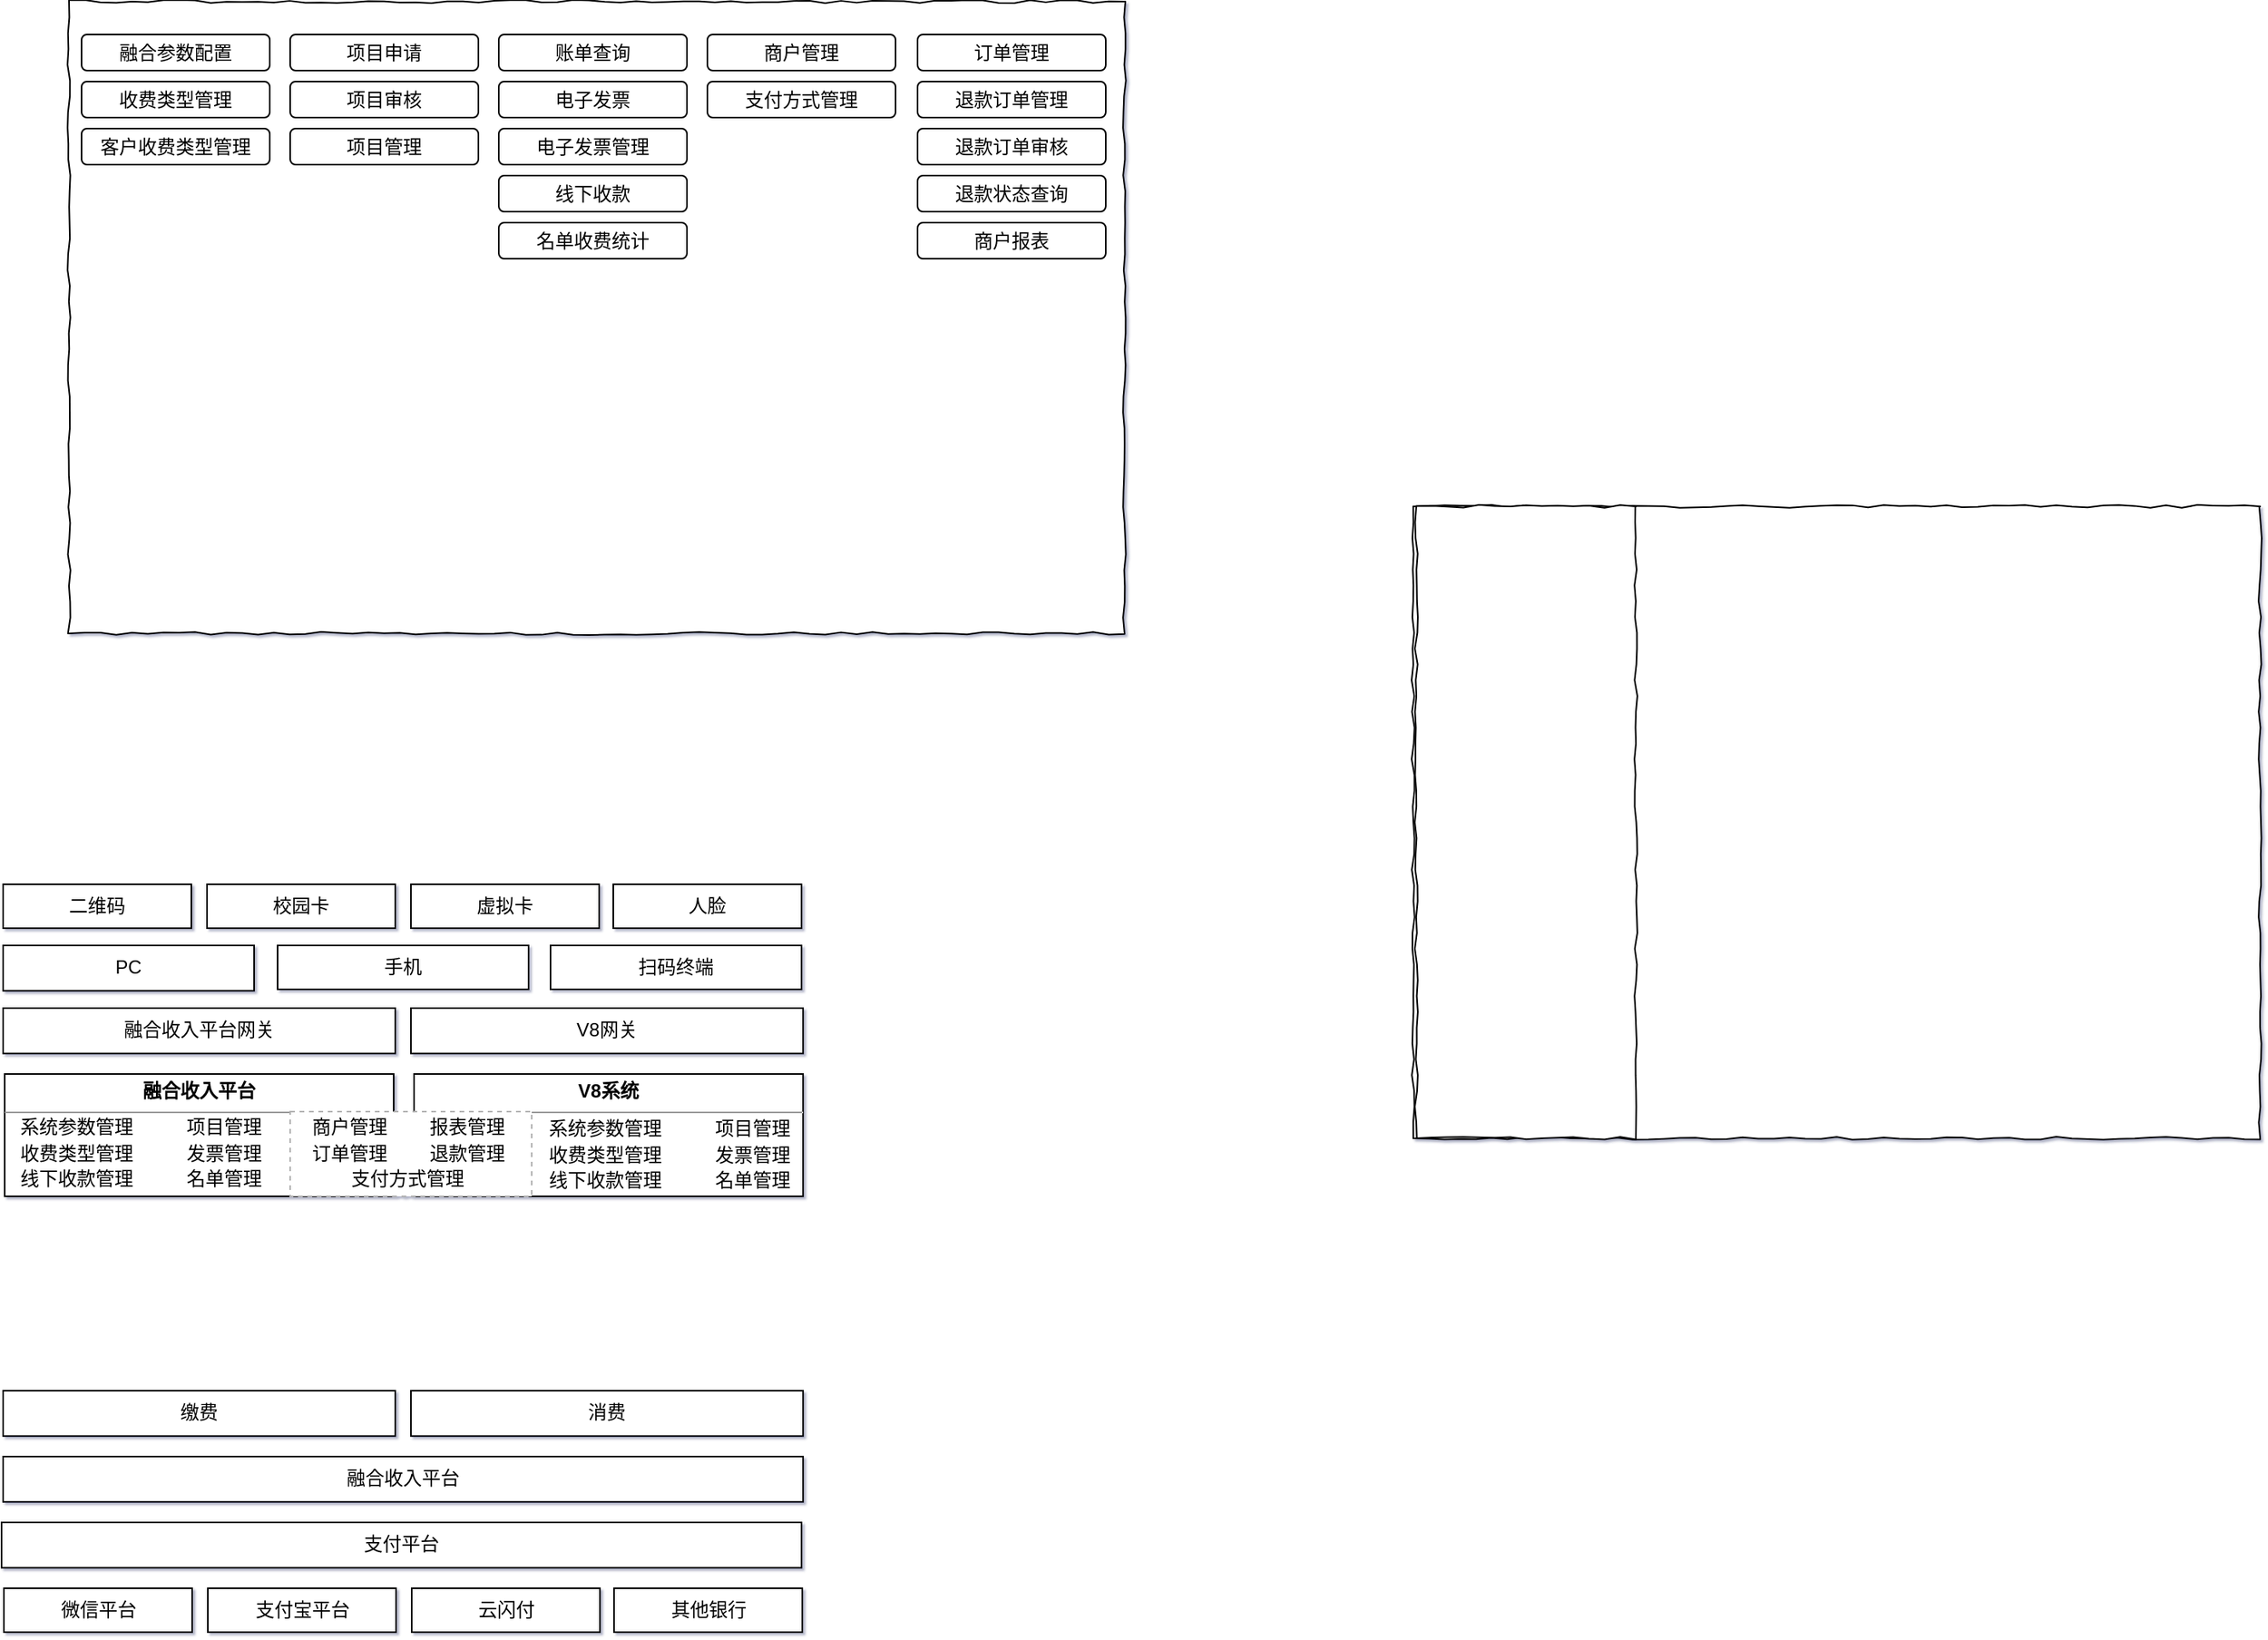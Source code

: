 <mxfile version="14.8.5" type="github">
  <diagram id="B5he_3Ifh79qYKnACxuL" name="第 1 页">
    <mxGraphModel dx="1131" dy="367" grid="0" gridSize="10" guides="1" tooltips="1" connect="1" arrows="1" fold="1" page="0" pageScale="1" pageWidth="827" pageHeight="1169" background="#ffffff" math="0" shadow="1">
      <root>
        <mxCell id="0" />
        <mxCell id="1" parent="0" />
        <mxCell id="1ZKWYTTWzYiuFIbl6tK7-2" value="" style="rounded=0;whiteSpace=wrap;html=1;treeFolding=0;treeMoving=0;comic=1;jiggle=2;" vertex="1" parent="1">
          <mxGeometry x="525" y="356" width="540" height="403" as="geometry" />
        </mxCell>
        <mxCell id="1ZKWYTTWzYiuFIbl6tK7-1" value="" style="rounded=0;whiteSpace=wrap;html=1;treeFolding=0;treeMoving=0;comic=1;jiggle=2;" vertex="1" parent="1">
          <mxGeometry x="-332" y="34" width="673" height="403" as="geometry" />
        </mxCell>
        <mxCell id="1ZKWYTTWzYiuFIbl6tK7-4" value="" style="rounded=0;whiteSpace=wrap;html=1;treeFolding=0;treeMoving=0;comic=1;jiggle=2;" vertex="1" parent="1">
          <mxGeometry x="527" y="356" width="140" height="403" as="geometry" />
        </mxCell>
        <mxCell id="1ZKWYTTWzYiuFIbl6tK7-5" value="融合参数配置" style="rounded=1;whiteSpace=wrap;html=1;comic=0;jiggle=2;strokeWidth=1;" vertex="1" parent="1">
          <mxGeometry x="-324" y="55" width="120" height="23" as="geometry" />
        </mxCell>
        <mxCell id="1ZKWYTTWzYiuFIbl6tK7-6" value="收费类型管理" style="rounded=1;whiteSpace=wrap;html=1;comic=0;jiggle=2;strokeWidth=1;" vertex="1" parent="1">
          <mxGeometry x="-324" y="85" width="120" height="23" as="geometry" />
        </mxCell>
        <mxCell id="1ZKWYTTWzYiuFIbl6tK7-7" value="客户收费类型管理" style="rounded=1;whiteSpace=wrap;html=1;comic=0;jiggle=2;strokeWidth=1;" vertex="1" parent="1">
          <mxGeometry x="-324" y="115" width="120" height="23" as="geometry" />
        </mxCell>
        <mxCell id="1ZKWYTTWzYiuFIbl6tK7-8" value="商户管理" style="rounded=1;whiteSpace=wrap;html=1;comic=0;jiggle=2;strokeWidth=1;" vertex="1" parent="1">
          <mxGeometry x="75" y="55" width="120" height="23" as="geometry" />
        </mxCell>
        <mxCell id="1ZKWYTTWzYiuFIbl6tK7-10" value="支付方式管理" style="rounded=1;whiteSpace=wrap;html=1;comic=0;jiggle=2;strokeWidth=1;" vertex="1" parent="1">
          <mxGeometry x="75" y="85" width="120" height="23" as="geometry" />
        </mxCell>
        <mxCell id="1ZKWYTTWzYiuFIbl6tK7-11" value="项目申请" style="rounded=1;whiteSpace=wrap;html=1;comic=0;jiggle=2;strokeWidth=1;" vertex="1" parent="1">
          <mxGeometry x="-191" y="55" width="120" height="23" as="geometry" />
        </mxCell>
        <mxCell id="1ZKWYTTWzYiuFIbl6tK7-12" value="项目审核" style="rounded=1;whiteSpace=wrap;html=1;comic=0;jiggle=2;strokeWidth=1;" vertex="1" parent="1">
          <mxGeometry x="-191" y="85" width="120" height="23" as="geometry" />
        </mxCell>
        <mxCell id="1ZKWYTTWzYiuFIbl6tK7-13" value="项目管理" style="rounded=1;whiteSpace=wrap;html=1;comic=0;jiggle=2;strokeWidth=1;" vertex="1" parent="1">
          <mxGeometry x="-191" y="115" width="120" height="23" as="geometry" />
        </mxCell>
        <mxCell id="1ZKWYTTWzYiuFIbl6tK7-14" value="账单查询" style="rounded=1;whiteSpace=wrap;html=1;comic=0;jiggle=2;strokeWidth=1;" vertex="1" parent="1">
          <mxGeometry x="-58" y="55" width="120" height="23" as="geometry" />
        </mxCell>
        <mxCell id="1ZKWYTTWzYiuFIbl6tK7-15" value="订单管理" style="rounded=1;whiteSpace=wrap;html=1;comic=0;jiggle=2;strokeWidth=1;" vertex="1" parent="1">
          <mxGeometry x="209" y="55" width="120" height="23" as="geometry" />
        </mxCell>
        <mxCell id="1ZKWYTTWzYiuFIbl6tK7-16" value="电子发票" style="rounded=1;whiteSpace=wrap;html=1;comic=0;jiggle=2;strokeWidth=1;" vertex="1" parent="1">
          <mxGeometry x="-58" y="85" width="120" height="23" as="geometry" />
        </mxCell>
        <mxCell id="1ZKWYTTWzYiuFIbl6tK7-17" value="电子发票管理" style="rounded=1;whiteSpace=wrap;html=1;comic=0;jiggle=2;strokeWidth=1;" vertex="1" parent="1">
          <mxGeometry x="-58" y="115" width="120" height="23" as="geometry" />
        </mxCell>
        <mxCell id="1ZKWYTTWzYiuFIbl6tK7-18" value="线下收款" style="rounded=1;whiteSpace=wrap;html=1;comic=0;jiggle=2;strokeWidth=1;" vertex="1" parent="1">
          <mxGeometry x="-58" y="145" width="120" height="23" as="geometry" />
        </mxCell>
        <mxCell id="1ZKWYTTWzYiuFIbl6tK7-19" value="退款订单管理" style="rounded=1;whiteSpace=wrap;html=1;comic=0;jiggle=2;strokeWidth=1;" vertex="1" parent="1">
          <mxGeometry x="209" y="85" width="120" height="23" as="geometry" />
        </mxCell>
        <mxCell id="1ZKWYTTWzYiuFIbl6tK7-21" value="退款订单审核" style="rounded=1;whiteSpace=wrap;html=1;comic=0;jiggle=2;strokeWidth=1;" vertex="1" parent="1">
          <mxGeometry x="209" y="115" width="120" height="23" as="geometry" />
        </mxCell>
        <mxCell id="1ZKWYTTWzYiuFIbl6tK7-22" value="退款状态查询" style="rounded=1;whiteSpace=wrap;html=1;comic=0;jiggle=2;strokeWidth=1;" vertex="1" parent="1">
          <mxGeometry x="209" y="145" width="120" height="23" as="geometry" />
        </mxCell>
        <mxCell id="1ZKWYTTWzYiuFIbl6tK7-23" value="名单收费统计" style="rounded=1;whiteSpace=wrap;html=1;comic=0;jiggle=2;strokeWidth=1;" vertex="1" parent="1">
          <mxGeometry x="-58" y="175" width="120" height="23" as="geometry" />
        </mxCell>
        <mxCell id="1ZKWYTTWzYiuFIbl6tK7-24" value="商户报表" style="rounded=1;whiteSpace=wrap;html=1;comic=0;jiggle=2;strokeWidth=1;" vertex="1" parent="1">
          <mxGeometry x="209" y="175" width="120" height="23" as="geometry" />
        </mxCell>
        <mxCell id="1ZKWYTTWzYiuFIbl6tK7-33" value="PC" style="rounded=0;whiteSpace=wrap;html=1;comic=0;jiggle=2;strokeWidth=1;" vertex="1" parent="1">
          <mxGeometry x="-374" y="636" width="160" height="28.9" as="geometry" />
        </mxCell>
        <mxCell id="1ZKWYTTWzYiuFIbl6tK7-35" value="二维码" style="rounded=0;whiteSpace=wrap;html=1;comic=0;jiggle=2;strokeWidth=1;" vertex="1" parent="1">
          <mxGeometry x="-374" y="597" width="120" height="28" as="geometry" />
        </mxCell>
        <mxCell id="1ZKWYTTWzYiuFIbl6tK7-36" value="校园卡" style="rounded=0;whiteSpace=wrap;html=1;comic=0;jiggle=2;strokeWidth=1;" vertex="1" parent="1">
          <mxGeometry x="-244" y="597" width="120" height="28" as="geometry" />
        </mxCell>
        <mxCell id="1ZKWYTTWzYiuFIbl6tK7-37" value="虚拟卡" style="rounded=0;whiteSpace=wrap;html=1;comic=0;jiggle=2;strokeWidth=1;" vertex="1" parent="1">
          <mxGeometry x="-114" y="597" width="120" height="28" as="geometry" />
        </mxCell>
        <mxCell id="1ZKWYTTWzYiuFIbl6tK7-38" value="人脸" style="rounded=0;whiteSpace=wrap;html=1;comic=0;jiggle=2;strokeWidth=1;" vertex="1" parent="1">
          <mxGeometry x="15" y="597" width="120" height="28" as="geometry" />
        </mxCell>
        <mxCell id="1ZKWYTTWzYiuFIbl6tK7-42" value="手机" style="rounded=0;whiteSpace=wrap;html=1;comic=0;jiggle=2;strokeWidth=1;" vertex="1" parent="1">
          <mxGeometry x="-199" y="636" width="160" height="28" as="geometry" />
        </mxCell>
        <mxCell id="1ZKWYTTWzYiuFIbl6tK7-43" value="扫码终端" style="rounded=0;whiteSpace=wrap;html=1;comic=0;jiggle=2;strokeWidth=1;" vertex="1" parent="1">
          <mxGeometry x="-25" y="636" width="160" height="28" as="geometry" />
        </mxCell>
        <mxCell id="1ZKWYTTWzYiuFIbl6tK7-44" value="融合收入平台网关" style="rounded=0;whiteSpace=wrap;html=1;comic=0;jiggle=2;strokeWidth=1;" vertex="1" parent="1">
          <mxGeometry x="-374" y="676" width="250" height="28.9" as="geometry" />
        </mxCell>
        <mxCell id="1ZKWYTTWzYiuFIbl6tK7-46" value="V8网关" style="rounded=0;whiteSpace=wrap;html=1;comic=0;jiggle=2;strokeWidth=1;" vertex="1" parent="1">
          <mxGeometry x="-114" y="676" width="250" height="28.9" as="geometry" />
        </mxCell>
        <mxCell id="1ZKWYTTWzYiuFIbl6tK7-47" value="缴费" style="rounded=0;whiteSpace=wrap;html=1;comic=0;jiggle=2;strokeWidth=1;" vertex="1" parent="1">
          <mxGeometry x="-374" y="920" width="250" height="28.9" as="geometry" />
        </mxCell>
        <mxCell id="1ZKWYTTWzYiuFIbl6tK7-48" value="消费" style="rounded=0;whiteSpace=wrap;html=1;comic=0;jiggle=2;strokeWidth=1;" vertex="1" parent="1">
          <mxGeometry x="-114" y="920" width="250" height="28.9" as="geometry" />
        </mxCell>
        <mxCell id="1ZKWYTTWzYiuFIbl6tK7-49" value="融合收入平台" style="rounded=0;whiteSpace=wrap;html=1;comic=0;jiggle=2;strokeWidth=1;" vertex="1" parent="1">
          <mxGeometry x="-374" y="962" width="510" height="28.9" as="geometry" />
        </mxCell>
        <mxCell id="1ZKWYTTWzYiuFIbl6tK7-51" value="支付平台" style="rounded=0;whiteSpace=wrap;html=1;comic=0;jiggle=2;strokeWidth=1;" vertex="1" parent="1">
          <mxGeometry x="-375" y="1004" width="510" height="28.9" as="geometry" />
        </mxCell>
        <mxCell id="1ZKWYTTWzYiuFIbl6tK7-52" value="微信平台" style="rounded=0;whiteSpace=wrap;html=1;comic=0;jiggle=2;strokeWidth=1;" vertex="1" parent="1">
          <mxGeometry x="-373.5" y="1046" width="120" height="28" as="geometry" />
        </mxCell>
        <mxCell id="1ZKWYTTWzYiuFIbl6tK7-53" value="支付宝平台" style="rounded=0;whiteSpace=wrap;html=1;comic=0;jiggle=2;strokeWidth=1;" vertex="1" parent="1">
          <mxGeometry x="-243.5" y="1046" width="120" height="28" as="geometry" />
        </mxCell>
        <mxCell id="1ZKWYTTWzYiuFIbl6tK7-54" value="云闪付" style="rounded=0;whiteSpace=wrap;html=1;comic=0;jiggle=2;strokeWidth=1;" vertex="1" parent="1">
          <mxGeometry x="-113.5" y="1046" width="120" height="28" as="geometry" />
        </mxCell>
        <mxCell id="1ZKWYTTWzYiuFIbl6tK7-55" value="其他银行" style="rounded=0;whiteSpace=wrap;html=1;comic=0;jiggle=2;strokeWidth=1;" vertex="1" parent="1">
          <mxGeometry x="15.5" y="1046" width="120" height="28" as="geometry" />
        </mxCell>
        <mxCell id="1ZKWYTTWzYiuFIbl6tK7-58" value="&lt;p style=&quot;margin: 0px ; margin-top: 4px ; text-align: center&quot;&gt;&lt;b&gt;融合收入平台&lt;/b&gt;&lt;/p&gt;&lt;hr size=&quot;1&quot;&gt;&lt;div style=&quot;height: 2px&quot;&gt;&lt;/div&gt;" style="verticalAlign=top;align=left;overflow=fill;fontSize=12;fontFamily=Helvetica;html=1;rounded=0;comic=0;jiggle=2;strokeWidth=1;" vertex="1" parent="1">
          <mxGeometry x="-373" y="718" width="248" height="78" as="geometry" />
        </mxCell>
        <mxCell id="1ZKWYTTWzYiuFIbl6tK7-60" value="&lt;p style=&quot;margin: 0px ; margin-top: 4px ; text-align: center&quot;&gt;&lt;b&gt;V8系统&lt;/b&gt;&lt;/p&gt;&lt;hr size=&quot;1&quot;&gt;&lt;div style=&quot;height: 2px&quot;&gt;&lt;br&gt;&lt;/div&gt;" style="verticalAlign=top;align=left;overflow=fill;fontSize=12;fontFamily=Helvetica;html=1;rounded=0;comic=0;jiggle=2;strokeWidth=1;" vertex="1" parent="1">
          <mxGeometry x="-112" y="718" width="248" height="78" as="geometry" />
        </mxCell>
        <mxCell id="1ZKWYTTWzYiuFIbl6tK7-61" value="系统参数管理" style="text;html=1;strokeColor=none;fillColor=none;align=left;verticalAlign=middle;whiteSpace=wrap;rounded=0;comic=0;jiggle=2;" vertex="1" parent="1">
          <mxGeometry x="-365" y="742" width="102" height="20" as="geometry" />
        </mxCell>
        <mxCell id="1ZKWYTTWzYiuFIbl6tK7-62" value="收费类型管理" style="text;html=1;strokeColor=none;fillColor=none;align=left;verticalAlign=middle;whiteSpace=wrap;rounded=0;comic=0;jiggle=2;" vertex="1" parent="1">
          <mxGeometry x="-365" y="759" width="102" height="20" as="geometry" />
        </mxCell>
        <mxCell id="1ZKWYTTWzYiuFIbl6tK7-69" value="项目管理" style="text;html=1;strokeColor=none;fillColor=none;align=left;verticalAlign=middle;whiteSpace=wrap;rounded=0;comic=0;jiggle=2;" vertex="1" parent="1">
          <mxGeometry x="-259" y="742" width="102" height="20" as="geometry" />
        </mxCell>
        <mxCell id="1ZKWYTTWzYiuFIbl6tK7-70" value="发票管理" style="text;html=1;strokeColor=none;fillColor=none;align=left;verticalAlign=middle;whiteSpace=wrap;rounded=0;comic=0;jiggle=2;" vertex="1" parent="1">
          <mxGeometry x="-259" y="759" width="102" height="20" as="geometry" />
        </mxCell>
        <mxCell id="1ZKWYTTWzYiuFIbl6tK7-71" value="线下收款管理" style="text;html=1;strokeColor=none;fillColor=none;align=left;verticalAlign=middle;whiteSpace=wrap;rounded=0;comic=0;jiggle=2;" vertex="1" parent="1">
          <mxGeometry x="-365" y="775" width="102" height="20" as="geometry" />
        </mxCell>
        <mxCell id="1ZKWYTTWzYiuFIbl6tK7-73" value="名单管理" style="text;html=1;strokeColor=none;fillColor=none;align=left;verticalAlign=middle;whiteSpace=wrap;rounded=0;comic=0;jiggle=2;" vertex="1" parent="1">
          <mxGeometry x="-259" y="775" width="102" height="20" as="geometry" />
        </mxCell>
        <mxCell id="1ZKWYTTWzYiuFIbl6tK7-74" value="" style="rounded=0;whiteSpace=wrap;html=1;comic=0;jiggle=2;strokeWidth=1;dashed=1;strokeColor=#B3B3B3;" vertex="1" parent="1">
          <mxGeometry x="-191" y="742" width="154" height="54" as="geometry" />
        </mxCell>
        <mxCell id="1ZKWYTTWzYiuFIbl6tK7-76" value="商户管理" style="text;html=1;strokeColor=none;fillColor=none;align=left;verticalAlign=middle;whiteSpace=wrap;rounded=0;comic=0;jiggle=2;" vertex="1" parent="1">
          <mxGeometry x="-179" y="742" width="102" height="20" as="geometry" />
        </mxCell>
        <mxCell id="1ZKWYTTWzYiuFIbl6tK7-77" value="报表管理" style="text;html=1;strokeColor=none;fillColor=none;align=left;verticalAlign=middle;whiteSpace=wrap;rounded=0;comic=0;jiggle=2;" vertex="1" parent="1">
          <mxGeometry x="-104.5" y="742" width="102" height="20" as="geometry" />
        </mxCell>
        <mxCell id="1ZKWYTTWzYiuFIbl6tK7-79" value="订单管理" style="text;html=1;strokeColor=none;fillColor=none;align=left;verticalAlign=middle;whiteSpace=wrap;rounded=0;comic=0;jiggle=2;" vertex="1" parent="1">
          <mxGeometry x="-179" y="759" width="102" height="20" as="geometry" />
        </mxCell>
        <mxCell id="1ZKWYTTWzYiuFIbl6tK7-80" value="退款管理" style="text;html=1;strokeColor=none;fillColor=none;align=left;verticalAlign=middle;whiteSpace=wrap;rounded=0;comic=0;jiggle=2;" vertex="1" parent="1">
          <mxGeometry x="-104.5" y="759" width="102" height="20" as="geometry" />
        </mxCell>
        <mxCell id="1ZKWYTTWzYiuFIbl6tK7-81" value="支付方式管理" style="text;html=1;strokeColor=none;fillColor=none;align=left;verticalAlign=middle;whiteSpace=wrap;rounded=0;comic=0;jiggle=2;" vertex="1" parent="1">
          <mxGeometry x="-154" y="775" width="102" height="20" as="geometry" />
        </mxCell>
        <mxCell id="1ZKWYTTWzYiuFIbl6tK7-82" value="系统参数管理" style="text;html=1;strokeColor=none;fillColor=none;align=left;verticalAlign=middle;whiteSpace=wrap;rounded=0;comic=0;jiggle=2;" vertex="1" parent="1">
          <mxGeometry x="-28" y="743" width="102" height="20" as="geometry" />
        </mxCell>
        <mxCell id="1ZKWYTTWzYiuFIbl6tK7-83" value="收费类型管理" style="text;html=1;strokeColor=none;fillColor=none;align=left;verticalAlign=middle;whiteSpace=wrap;rounded=0;comic=0;jiggle=2;" vertex="1" parent="1">
          <mxGeometry x="-28" y="760" width="102" height="20" as="geometry" />
        </mxCell>
        <mxCell id="1ZKWYTTWzYiuFIbl6tK7-84" value="项目管理" style="text;html=1;strokeColor=none;fillColor=none;align=left;verticalAlign=middle;whiteSpace=wrap;rounded=0;comic=0;jiggle=2;" vertex="1" parent="1">
          <mxGeometry x="78" y="743" width="102" height="20" as="geometry" />
        </mxCell>
        <mxCell id="1ZKWYTTWzYiuFIbl6tK7-85" value="发票管理" style="text;html=1;strokeColor=none;fillColor=none;align=left;verticalAlign=middle;whiteSpace=wrap;rounded=0;comic=0;jiggle=2;" vertex="1" parent="1">
          <mxGeometry x="78" y="760" width="102" height="20" as="geometry" />
        </mxCell>
        <mxCell id="1ZKWYTTWzYiuFIbl6tK7-86" value="线下收款管理" style="text;html=1;strokeColor=none;fillColor=none;align=left;verticalAlign=middle;whiteSpace=wrap;rounded=0;comic=0;jiggle=2;" vertex="1" parent="1">
          <mxGeometry x="-28" y="776" width="102" height="20" as="geometry" />
        </mxCell>
        <mxCell id="1ZKWYTTWzYiuFIbl6tK7-87" value="名单管理" style="text;html=1;strokeColor=none;fillColor=none;align=left;verticalAlign=middle;whiteSpace=wrap;rounded=0;comic=0;jiggle=2;" vertex="1" parent="1">
          <mxGeometry x="78" y="776" width="102" height="20" as="geometry" />
        </mxCell>
      </root>
    </mxGraphModel>
  </diagram>
</mxfile>
